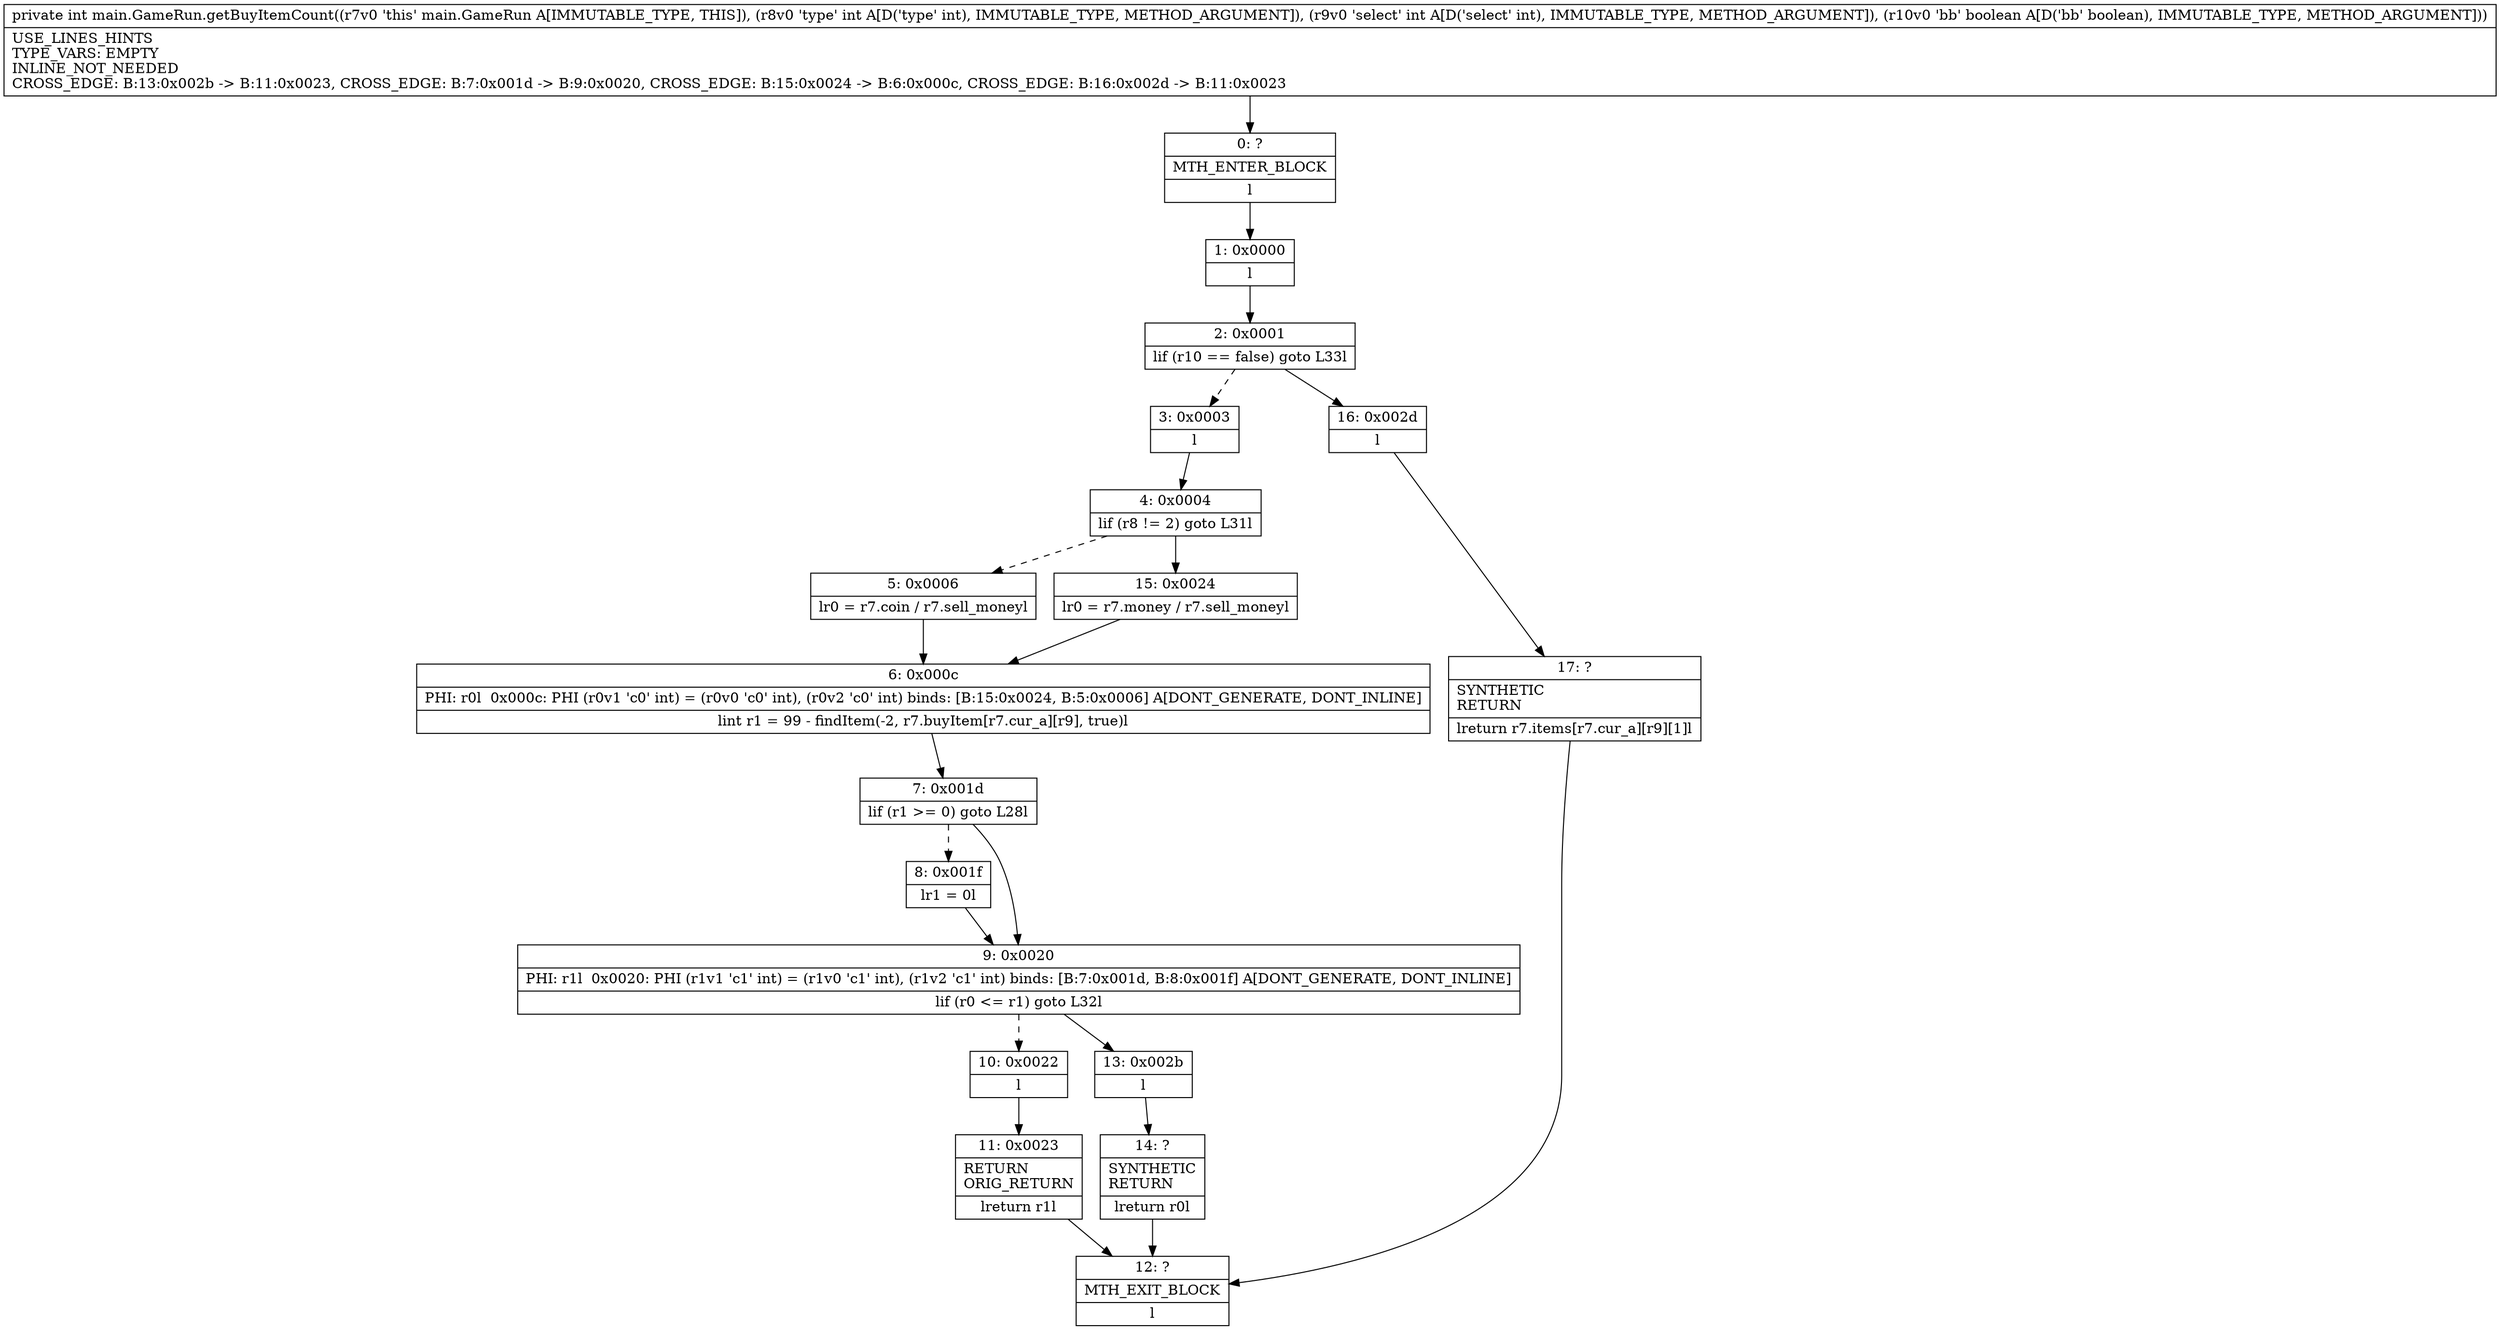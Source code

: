 digraph "CFG formain.GameRun.getBuyItemCount(IIZ)I" {
Node_0 [shape=record,label="{0\:\ ?|MTH_ENTER_BLOCK\l|l}"];
Node_1 [shape=record,label="{1\:\ 0x0000|l}"];
Node_2 [shape=record,label="{2\:\ 0x0001|lif (r10 == false) goto L33l}"];
Node_3 [shape=record,label="{3\:\ 0x0003|l}"];
Node_4 [shape=record,label="{4\:\ 0x0004|lif (r8 != 2) goto L31l}"];
Node_5 [shape=record,label="{5\:\ 0x0006|lr0 = r7.coin \/ r7.sell_moneyl}"];
Node_6 [shape=record,label="{6\:\ 0x000c|PHI: r0l  0x000c: PHI (r0v1 'c0' int) = (r0v0 'c0' int), (r0v2 'c0' int) binds: [B:15:0x0024, B:5:0x0006] A[DONT_GENERATE, DONT_INLINE]\l|lint r1 = 99 \- findItem(\-2, r7.buyItem[r7.cur_a][r9], true)l}"];
Node_7 [shape=record,label="{7\:\ 0x001d|lif (r1 \>= 0) goto L28l}"];
Node_8 [shape=record,label="{8\:\ 0x001f|lr1 = 0l}"];
Node_9 [shape=record,label="{9\:\ 0x0020|PHI: r1l  0x0020: PHI (r1v1 'c1' int) = (r1v0 'c1' int), (r1v2 'c1' int) binds: [B:7:0x001d, B:8:0x001f] A[DONT_GENERATE, DONT_INLINE]\l|lif (r0 \<= r1) goto L32l}"];
Node_10 [shape=record,label="{10\:\ 0x0022|l}"];
Node_11 [shape=record,label="{11\:\ 0x0023|RETURN\lORIG_RETURN\l|lreturn r1l}"];
Node_12 [shape=record,label="{12\:\ ?|MTH_EXIT_BLOCK\l|l}"];
Node_13 [shape=record,label="{13\:\ 0x002b|l}"];
Node_14 [shape=record,label="{14\:\ ?|SYNTHETIC\lRETURN\l|lreturn r0l}"];
Node_15 [shape=record,label="{15\:\ 0x0024|lr0 = r7.money \/ r7.sell_moneyl}"];
Node_16 [shape=record,label="{16\:\ 0x002d|l}"];
Node_17 [shape=record,label="{17\:\ ?|SYNTHETIC\lRETURN\l|lreturn r7.items[r7.cur_a][r9][1]l}"];
MethodNode[shape=record,label="{private int main.GameRun.getBuyItemCount((r7v0 'this' main.GameRun A[IMMUTABLE_TYPE, THIS]), (r8v0 'type' int A[D('type' int), IMMUTABLE_TYPE, METHOD_ARGUMENT]), (r9v0 'select' int A[D('select' int), IMMUTABLE_TYPE, METHOD_ARGUMENT]), (r10v0 'bb' boolean A[D('bb' boolean), IMMUTABLE_TYPE, METHOD_ARGUMENT]))  | USE_LINES_HINTS\lTYPE_VARS: EMPTY\lINLINE_NOT_NEEDED\lCROSS_EDGE: B:13:0x002b \-\> B:11:0x0023, CROSS_EDGE: B:7:0x001d \-\> B:9:0x0020, CROSS_EDGE: B:15:0x0024 \-\> B:6:0x000c, CROSS_EDGE: B:16:0x002d \-\> B:11:0x0023\l}"];
MethodNode -> Node_0;
Node_0 -> Node_1;
Node_1 -> Node_2;
Node_2 -> Node_3[style=dashed];
Node_2 -> Node_16;
Node_3 -> Node_4;
Node_4 -> Node_5[style=dashed];
Node_4 -> Node_15;
Node_5 -> Node_6;
Node_6 -> Node_7;
Node_7 -> Node_8[style=dashed];
Node_7 -> Node_9;
Node_8 -> Node_9;
Node_9 -> Node_10[style=dashed];
Node_9 -> Node_13;
Node_10 -> Node_11;
Node_11 -> Node_12;
Node_13 -> Node_14;
Node_14 -> Node_12;
Node_15 -> Node_6;
Node_16 -> Node_17;
Node_17 -> Node_12;
}

